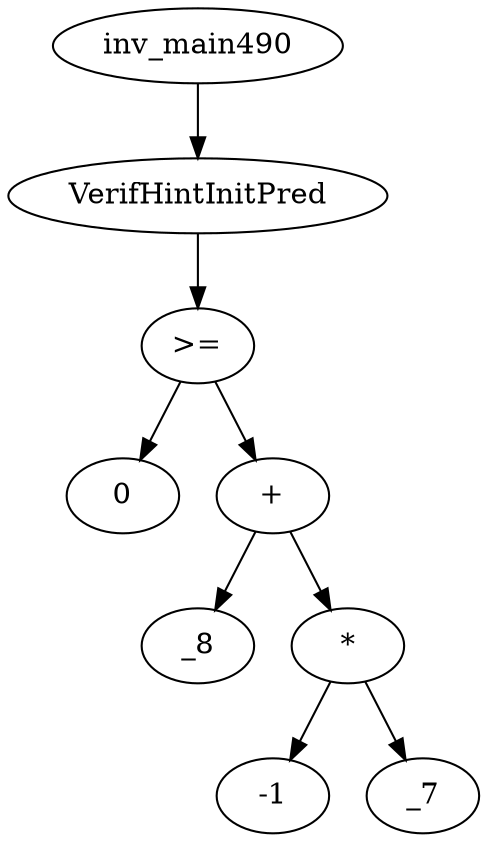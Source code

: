 digraph dag {
0 [label="inv_main490"];
1 [label="VerifHintInitPred"];
2 [label=">="];
3 [label="0"];
4 [label="+"];
5 [label="_8"];
6 [label="*"];
7 [label="-1"];
8 [label="_7"];
0->1
1->2
2->4
2 -> 3
4->6
4 -> 5
6->8
6 -> 7
}
